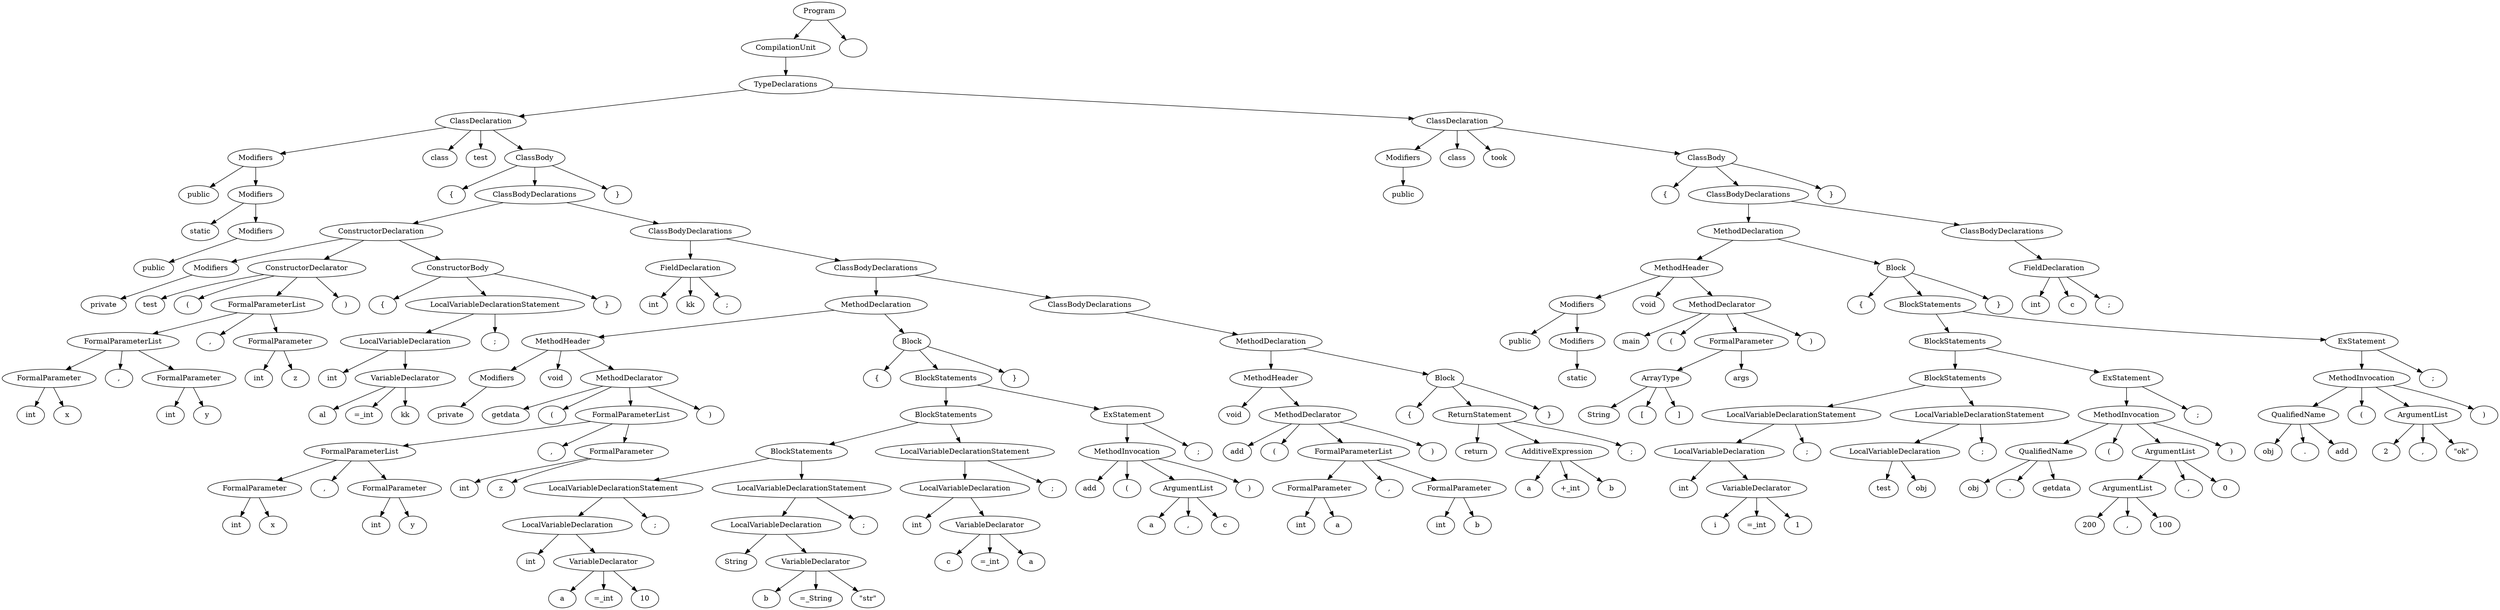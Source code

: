 digraph G {
n1 [label="public"]
n2 [label="static"]
n3 [label="public"]
n4 [label="Modifiers"]
n4->n3;
n5 [label="Modifiers"]
n5->n4;
n5->n2;
n6 [label="Modifiers"]
n6->n5;
n6->n1;
n7 [label="class"]
n8 [label="test"]
n9 [label="{"]
n10 [label="private"]
n11 [label="Modifiers"]
n11->n10;
n12 [label="test"]
n13 [label="("]
n14 [label="int"]
n15 [label="x"]
n16 [label="FormalParameter"]
n16->n15;
n16->n14;
n17 [label=","]
n18 [label="int"]
n19 [label="y"]
n20 [label="FormalParameter"]
n20->n19;
n20->n18;
n21 [label="FormalParameterList"]
n21->n20;
n21->n17;
n21->n16;
n22 [label=","]
n23 [label="int"]
n24 [label="z"]
n25 [label="FormalParameter"]
n25->n24;
n25->n23;
n26 [label="FormalParameterList"]
n26->n25;
n26->n22;
n26->n21;
n27 [label=")"]
n28 [label="ConstructorDeclarator"]
n28->n27;
n28->n26;
n28->n13;
n28->n12;
n29 [label="{"]
n30 [label="int"]
n31 [label="al"]
n32 [label="=_int"]
n33 [label="kk"]
n34 [label="VariableDeclarator"]
n34->n33;
n34->n32;
n34->n31;
n35 [label="LocalVariableDeclaration"]
n35->n34;
n35->n30;
n36 [label=";"]
n37 [label="LocalVariableDeclarationStatement"]
n37->n36;
n37->n35;
n38 [label="}"]
n39 [label="ConstructorBody"]
n39->n38;
n39->n37;
n39->n29;
n40 [label="ConstructorDeclaration"]
n40->n39;
n40->n28;
n40->n11;
n41 [label="int"]
n42 [label="kk"]
n43 [label=";"]
n44 [label="FieldDeclaration"]
n44->n43;
n44->n42;
n44->n41;
n45 [label="private"]
n46 [label="Modifiers"]
n46->n45;
n47 [label="void"]
n48 [label="getdata"]
n49 [label="("]
n50 [label="int"]
n51 [label="x"]
n52 [label="FormalParameter"]
n52->n51;
n52->n50;
n53 [label=","]
n54 [label="int"]
n55 [label="y"]
n56 [label="FormalParameter"]
n56->n55;
n56->n54;
n57 [label="FormalParameterList"]
n57->n56;
n57->n53;
n57->n52;
n58 [label=","]
n59 [label="int"]
n60 [label="z"]
n61 [label="FormalParameter"]
n61->n60;
n61->n59;
n62 [label="FormalParameterList"]
n62->n61;
n62->n58;
n62->n57;
n63 [label=")"]
n64 [label="MethodDeclarator"]
n64->n63;
n64->n62;
n64->n49;
n64->n48;
n65 [label="MethodHeader"]
n65->n64;
n65->n47;
n65->n46;
n66 [label="{"]
n67 [label="int"]
n68 [label="a"]
n69 [label="=_int"]
n70 [label="10"]
n71 [label="VariableDeclarator"]
n71->n70;
n71->n69;
n71->n68;
n72 [label="LocalVariableDeclaration"]
n72->n71;
n72->n67;
n73 [label=";"]
n74 [label="LocalVariableDeclarationStatement"]
n74->n73;
n74->n72;
n75 [label="String"]
n76 [label="b"]
n77 [label="=_String"]
n78 [label="\"str\""]
n79 [label="VariableDeclarator"]
n79->n78;
n79->n77;
n79->n76;
n80 [label="LocalVariableDeclaration"]
n80->n79;
n80->n75;
n81 [label=";"]
n82 [label="LocalVariableDeclarationStatement"]
n82->n81;
n82->n80;
n83 [label="BlockStatements"]
n83->n82;
n83->n74;
n84 [label="int"]
n85 [label="c"]
n86 [label="=_int"]
n87 [label="a"]
n88 [label="VariableDeclarator"]
n88->n87;
n88->n86;
n88->n85;
n89 [label="LocalVariableDeclaration"]
n89->n88;
n89->n84;
n90 [label=";"]
n91 [label="LocalVariableDeclarationStatement"]
n91->n90;
n91->n89;
n92 [label="BlockStatements"]
n92->n91;
n92->n83;
n93 [label="add"]
n94 [label="("]
n95 [label="a"]
n96 [label=","]
n97 [label="c"]
n98 [label="ArgumentList"]
n98->n97;
n98->n96;
n98->n95;
n99 [label=")"]
n100 [label="MethodInvocation"]
n100->n99;
n100->n98;
n100->n94;
n100->n93;
n101 [label=";"]
n102 [label="ExStatement"]
n102->n101;
n102->n100;
n103 [label="BlockStatements"]
n103->n102;
n103->n92;
n104 [label="}"]
n105 [label="Block"]
n105->n104;
n105->n103;
n105->n66;
n106 [label="MethodDeclaration"]
n106->n105;
n106->n65;
n107 [label="void"]
n108 [label="add"]
n109 [label="("]
n110 [label="int"]
n111 [label="a"]
n112 [label="FormalParameter"]
n112->n111;
n112->n110;
n113 [label=","]
n114 [label="int"]
n115 [label="b"]
n116 [label="FormalParameter"]
n116->n115;
n116->n114;
n117 [label="FormalParameterList"]
n117->n116;
n117->n113;
n117->n112;
n118 [label=")"]
n119 [label="MethodDeclarator"]
n119->n118;
n119->n117;
n119->n109;
n119->n108;
n120 [label="MethodHeader"]
n120->n119;
n120->n107;
n121 [label="{"]
n122 [label="return"]
n123 [label="a"]
n124 [label="+_int"]
n125 [label="b"]
n126 [label="AdditiveExpression"]
n126->n125;
n126->n124;
n126->n123;
n127 [label=";"]
n128 [label="ReturnStatement"]
n128->n127;
n128->n126;
n128->n122;
n129 [label="}"]
n130 [label="Block"]
n130->n129;
n130->n128;
n130->n121;
n131 [label="MethodDeclaration"]
n131->n130;
n131->n120;
n132 [label="ClassBodyDeclarations"]
n132->n131;
n133 [label="ClassBodyDeclarations"]
n133->n132;
n133->n106;
n134 [label="ClassBodyDeclarations"]
n134->n133;
n134->n44;
n135 [label="ClassBodyDeclarations"]
n135->n134;
n135->n40;
n136 [label="}"]
n137 [label="ClassBody"]
n137->n136;
n137->n135;
n137->n9;
n138 [label="ClassDeclaration"]
n138->n137;
n138->n8;
n138->n7;
n138->n6;
n139 [label="public"]
n140 [label="Modifiers"]
n140->n139;
n141 [label="class"]
n142 [label="took"]
n143 [label="{"]
n144 [label="public"]
n145 [label="static"]
n146 [label="Modifiers"]
n146->n145;
n147 [label="Modifiers"]
n147->n146;
n147->n144;
n148 [label="void"]
n149 [label="main"]
n150 [label="("]
n151 [label="String"]
n152 [label="["]
n153 [label="]"]
n154 [label="ArrayType"]
n154->n153;
n154->n152;
n154->n151;
n155 [label="args"]
n156 [label="FormalParameter"]
n156->n155;
n156->n154;
n157 [label=")"]
n158 [label="MethodDeclarator"]
n158->n157;
n158->n156;
n158->n150;
n158->n149;
n159 [label="MethodHeader"]
n159->n158;
n159->n148;
n159->n147;
n160 [label="{"]
n161 [label="int"]
n162 [label="i"]
n163 [label="=_int"]
n164 [label="1"]
n165 [label="VariableDeclarator"]
n165->n164;
n165->n163;
n165->n162;
n166 [label="LocalVariableDeclaration"]
n166->n165;
n166->n161;
n167 [label=";"]
n168 [label="LocalVariableDeclarationStatement"]
n168->n167;
n168->n166;
n169 [label="test"]
n170 [label="obj"]
n171 [label="LocalVariableDeclaration"]
n171->n170;
n171->n169;
n172 [label=";"]
n173 [label="LocalVariableDeclarationStatement"]
n173->n172;
n173->n171;
n174 [label="BlockStatements"]
n174->n173;
n174->n168;
n175 [label="obj"]
n176 [label="."]
n177 [label="getdata"]
n178 [label="QualifiedName"]
n178->n177;
n178->n176;
n178->n175;
n179 [label="("]
n180 [label="200"]
n181 [label=","]
n182 [label="100"]
n183 [label="ArgumentList"]
n183->n182;
n183->n181;
n183->n180;
n184 [label=","]
n185 [label="0"]
n186 [label="ArgumentList"]
n186->n185;
n186->n184;
n186->n183;
n187 [label=")"]
n188 [label="MethodInvocation"]
n188->n187;
n188->n186;
n188->n179;
n188->n178;
n189 [label=";"]
n190 [label="ExStatement"]
n190->n189;
n190->n188;
n191 [label="BlockStatements"]
n191->n190;
n191->n174;
n192 [label="obj"]
n193 [label="."]
n194 [label="add"]
n195 [label="QualifiedName"]
n195->n194;
n195->n193;
n195->n192;
n196 [label="("]
n197 [label="2"]
n198 [label=","]
n199 [label="\"ok\""]
n200 [label="ArgumentList"]
n200->n199;
n200->n198;
n200->n197;
n201 [label=")"]
n202 [label="MethodInvocation"]
n202->n201;
n202->n200;
n202->n196;
n202->n195;
n203 [label=";"]
n204 [label="ExStatement"]
n204->n203;
n204->n202;
n205 [label="BlockStatements"]
n205->n204;
n205->n191;
n206 [label="}"]
n207 [label="Block"]
n207->n206;
n207->n205;
n207->n160;
n208 [label="MethodDeclaration"]
n208->n207;
n208->n159;
n209 [label="int"]
n210 [label="c"]
n211 [label=";"]
n212 [label="FieldDeclaration"]
n212->n211;
n212->n210;
n212->n209;
n213 [label="ClassBodyDeclarations"]
n213->n212;
n214 [label="ClassBodyDeclarations"]
n214->n213;
n214->n208;
n215 [label="}"]
n216 [label="ClassBody"]
n216->n215;
n216->n214;
n216->n143;
n217 [label="ClassDeclaration"]
n217->n216;
n217->n142;
n217->n141;
n217->n140;
n218 [label="TypeDeclarations"]
n218->n217;
n218->n138;
n219 [label="CompilationUnit"]
n219->n218;
n220 [label="Program"]
n220->n221;
n220->n219;
n221 [label=""]
}
